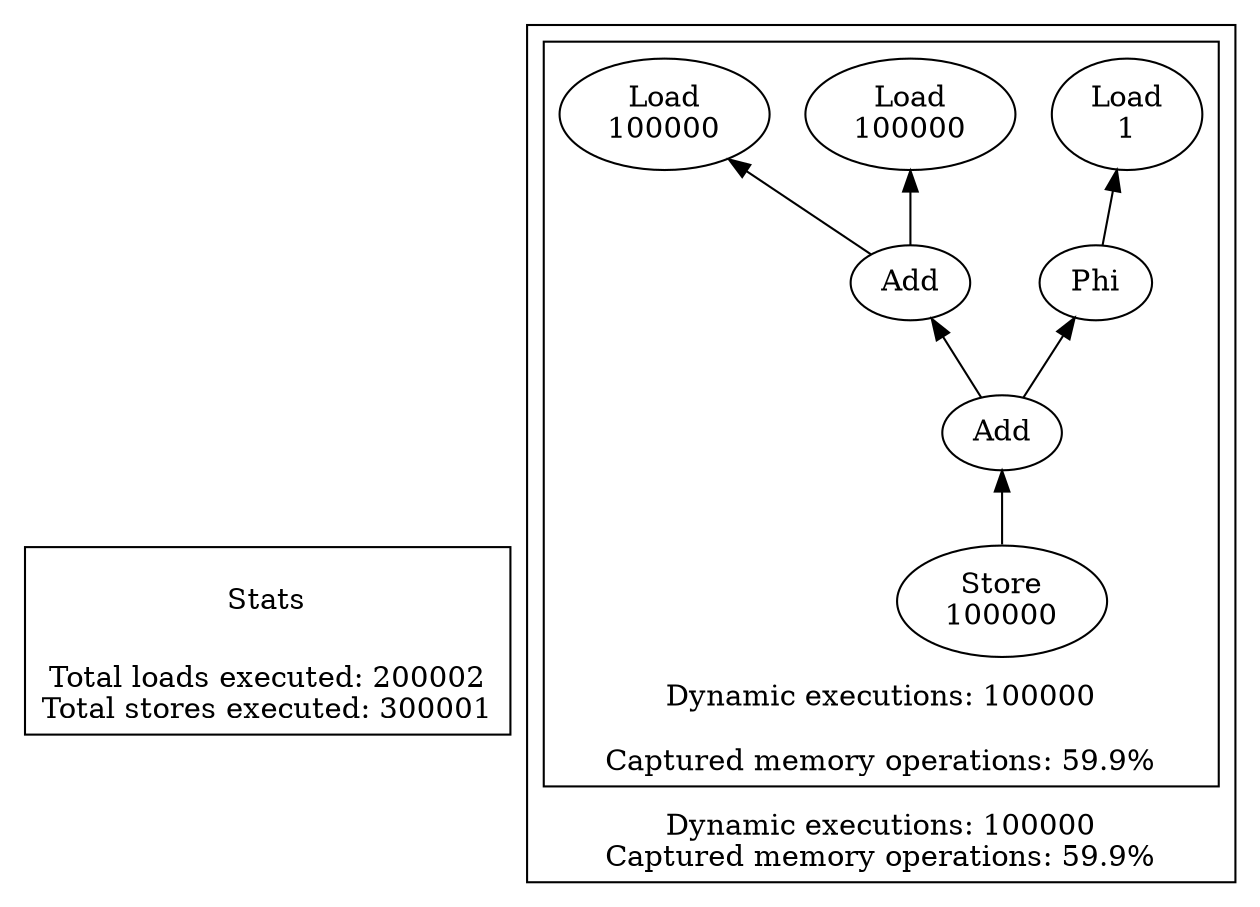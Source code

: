 strict digraph {
rankdir=BT
subgraph {
Stats [shape=plaintext]
cluster=true
label="Total loads executed: 200002\nTotal stores executed: 300001"
}
subgraph {
subgraph {
{
rank=min
"0_0_32" [label="Store\n100000"]
}
"0_0_31" [label="Add"]
"0_0_32" -> "0_0_31"
"0_0_30" [label="Add"]
"0_0_27" [label="Load\n100000"]
"0_0_30" -> "0_0_27"
"0_0_25" [label="Phi"]
"0_0_21" [label="Load\n1"]
"0_0_25" -> "0_0_21"
"0_0_31" -> "0_0_30"
"0_0_31" -> "0_0_25"
"0_0_29" [label="Load\n100000"]
"0_0_30" -> "0_0_29"
cluster=true
label="Dynamic executions: 100000\n\nCaptured memory operations: 59.9%"
}
cluster=true
label="Dynamic executions: 100000\nCaptured memory operations: 59.9%"
}
}
